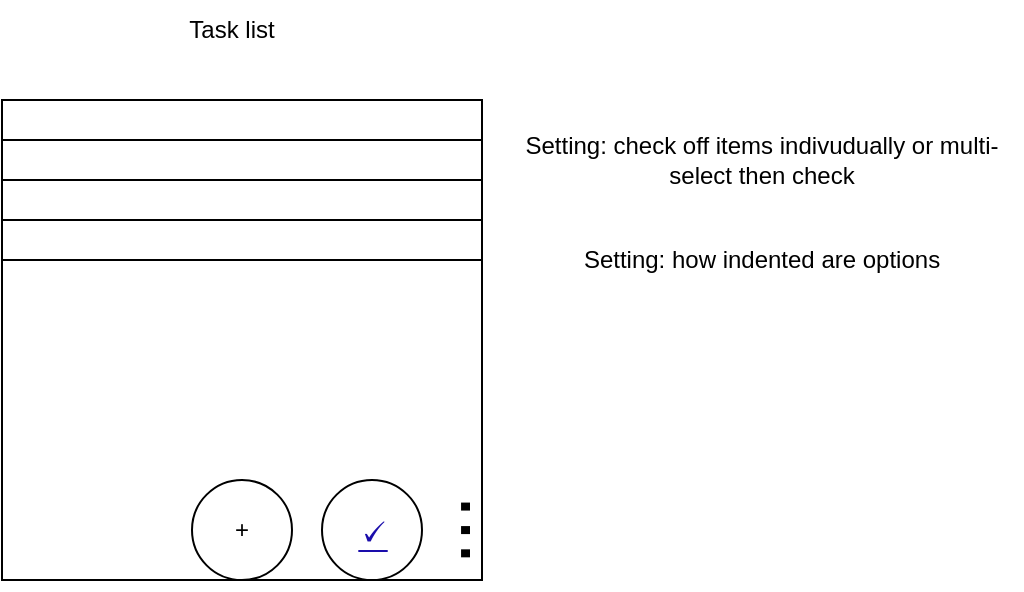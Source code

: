 <mxfile version="15.5.6" type="github"><diagram id="BGpGnBufeTsZcnlKeTc_" name="Page-1"><mxGraphModel dx="1378" dy="766" grid="1" gridSize="10" guides="1" tooltips="1" connect="1" arrows="1" fold="1" page="1" pageScale="1" pageWidth="850" pageHeight="1100" math="0" shadow="0"><root><mxCell id="0"/><mxCell id="1" parent="0"/><mxCell id="AHZ81cwKkKUl2hxGhKxw-1" value="" style="whiteSpace=wrap;html=1;aspect=fixed;" vertex="1" parent="1"><mxGeometry x="310" y="70" width="240" height="240" as="geometry"/></mxCell><mxCell id="AHZ81cwKkKUl2hxGhKxw-2" value="Task list" style="text;html=1;strokeColor=none;fillColor=none;align=center;verticalAlign=middle;whiteSpace=wrap;rounded=0;" vertex="1" parent="1"><mxGeometry x="395" y="20" width="60" height="30" as="geometry"/></mxCell><mxCell id="AHZ81cwKkKUl2hxGhKxw-3" value="" style="ellipse;whiteSpace=wrap;html=1;aspect=fixed;" vertex="1" parent="1"><mxGeometry x="405" y="260" width="50" height="50" as="geometry"/></mxCell><mxCell id="AHZ81cwKkKUl2hxGhKxw-4" value="+" style="text;html=1;strokeColor=none;fillColor=none;align=center;verticalAlign=middle;whiteSpace=wrap;rounded=0;" vertex="1" parent="1"><mxGeometry x="400" y="270" width="60" height="30" as="geometry"/></mxCell><mxCell id="AHZ81cwKkKUl2hxGhKxw-5" value="" style="rounded=0;whiteSpace=wrap;html=1;" vertex="1" parent="1"><mxGeometry x="310" y="70" width="240" height="20" as="geometry"/></mxCell><mxCell id="AHZ81cwKkKUl2hxGhKxw-6" value="" style="rounded=0;whiteSpace=wrap;html=1;" vertex="1" parent="1"><mxGeometry x="310" y="90" width="240" height="20" as="geometry"/></mxCell><mxCell id="AHZ81cwKkKUl2hxGhKxw-7" value="" style="rounded=0;whiteSpace=wrap;html=1;" vertex="1" parent="1"><mxGeometry x="310" y="110" width="240" height="20" as="geometry"/></mxCell><mxCell id="AHZ81cwKkKUl2hxGhKxw-8" value="" style="rounded=0;whiteSpace=wrap;html=1;" vertex="1" parent="1"><mxGeometry x="310" y="130" width="240" height="20" as="geometry"/></mxCell><mxCell id="AHZ81cwKkKUl2hxGhKxw-9" value="Setting: check off items indivudually or multi-select then check" style="text;html=1;strokeColor=none;fillColor=none;align=center;verticalAlign=middle;whiteSpace=wrap;rounded=0;" vertex="1" parent="1"><mxGeometry x="560" y="80" width="260" height="40" as="geometry"/></mxCell><mxCell id="AHZ81cwKkKUl2hxGhKxw-14" value="" style="ellipse;whiteSpace=wrap;html=1;aspect=fixed;" vertex="1" parent="1"><mxGeometry x="470" y="260" width="50" height="50" as="geometry"/></mxCell><mxCell id="AHZ81cwKkKUl2hxGhKxw-13" value="&lt;h2 class=&quot;result__title js-result-title&quot; style=&quot;margin: 0.1em 0px 0.29em ; padding: 0px ; border: 0px ; font-weight: normal ; font-stretch: inherit ; line-height: 1.15 ; font-family: &amp;#34;ddg_proximanova&amp;#34; , &amp;#34;ddg_proximanova_ui_0&amp;#34; , &amp;#34;ddg_proximanova_ui_1&amp;#34; , &amp;#34;ddg_proximanova_ui_2&amp;#34; , &amp;#34;ddg_proximanova_ui_3&amp;#34; , &amp;#34;ddg_proximanova_ui_4&amp;#34; , &amp;#34;ddg_proximanova_ui_5&amp;#34; , &amp;#34;ddg_proximanova_ui_6&amp;#34; , &amp;#34;proxima nova&amp;#34; , &amp;#34;helvetica neue&amp;#34; , &amp;#34;helvetica&amp;#34; , &amp;#34;segoe ui&amp;#34; , &amp;#34;nimbus sans l&amp;#34; , &amp;#34;liberation sans&amp;#34; , &amp;#34;open sans&amp;#34; , &amp;#34;freesans&amp;#34; , &amp;#34;arial&amp;#34; , sans-serif ; font-size: 1.46em ; vertical-align: middle ; position: static ; overflow: hidden ; max-width: 100% ; letter-spacing: -0.01px ; color: rgb(34 , 34 , 34) ; background-color: rgb(255 , 255 , 255)&quot;&gt;&lt;a class=&quot;result__a js-result-title-link&quot; href=&quot;https://www.pickupbrain.com/ms-word/tick-symbol-word/&quot; style=&quot;margin: 0px 0px -0.05em ; padding: 0px ; border: 0px ; font-style: inherit ; font-variant: inherit ; font-weight: inherit ; font-stretch: inherit ; line-height: 1.22 ; font-family: inherit ; font-size: 21.024px ; vertical-align: middle ; color: rgb(26 , 13 , 171) ; display: inline-block ; max-width: 100% ; overflow: hidden ; text-overflow: ellipsis ; outline-width: 0px&quot;&gt;🗸&lt;/a&gt;&lt;/h2&gt;" style="text;html=1;align=center;verticalAlign=middle;resizable=0;points=[];autosize=1;strokeColor=none;fillColor=none;" vertex="1" parent="1"><mxGeometry x="480" y="265" width="30" height="40" as="geometry"/></mxCell><mxCell id="AHZ81cwKkKUl2hxGhKxw-15" value="&lt;font style=&quot;font-size: 42px&quot;&gt;...&lt;/font&gt;" style="text;html=1;strokeColor=none;fillColor=none;align=center;verticalAlign=middle;whiteSpace=wrap;rounded=0;rotation=-90;" vertex="1" parent="1"><mxGeometry x="500" y="270" width="60" height="30" as="geometry"/></mxCell><mxCell id="AHZ81cwKkKUl2hxGhKxw-16" value="&lt;font style=&quot;font-size: 12px&quot;&gt;Setting: how indented are options&lt;/font&gt;" style="text;html=1;strokeColor=none;fillColor=none;align=center;verticalAlign=middle;whiteSpace=wrap;rounded=0;fontSize=42;" vertex="1" parent="1"><mxGeometry x="570" y="120" width="240" height="40" as="geometry"/></mxCell></root></mxGraphModel></diagram></mxfile>